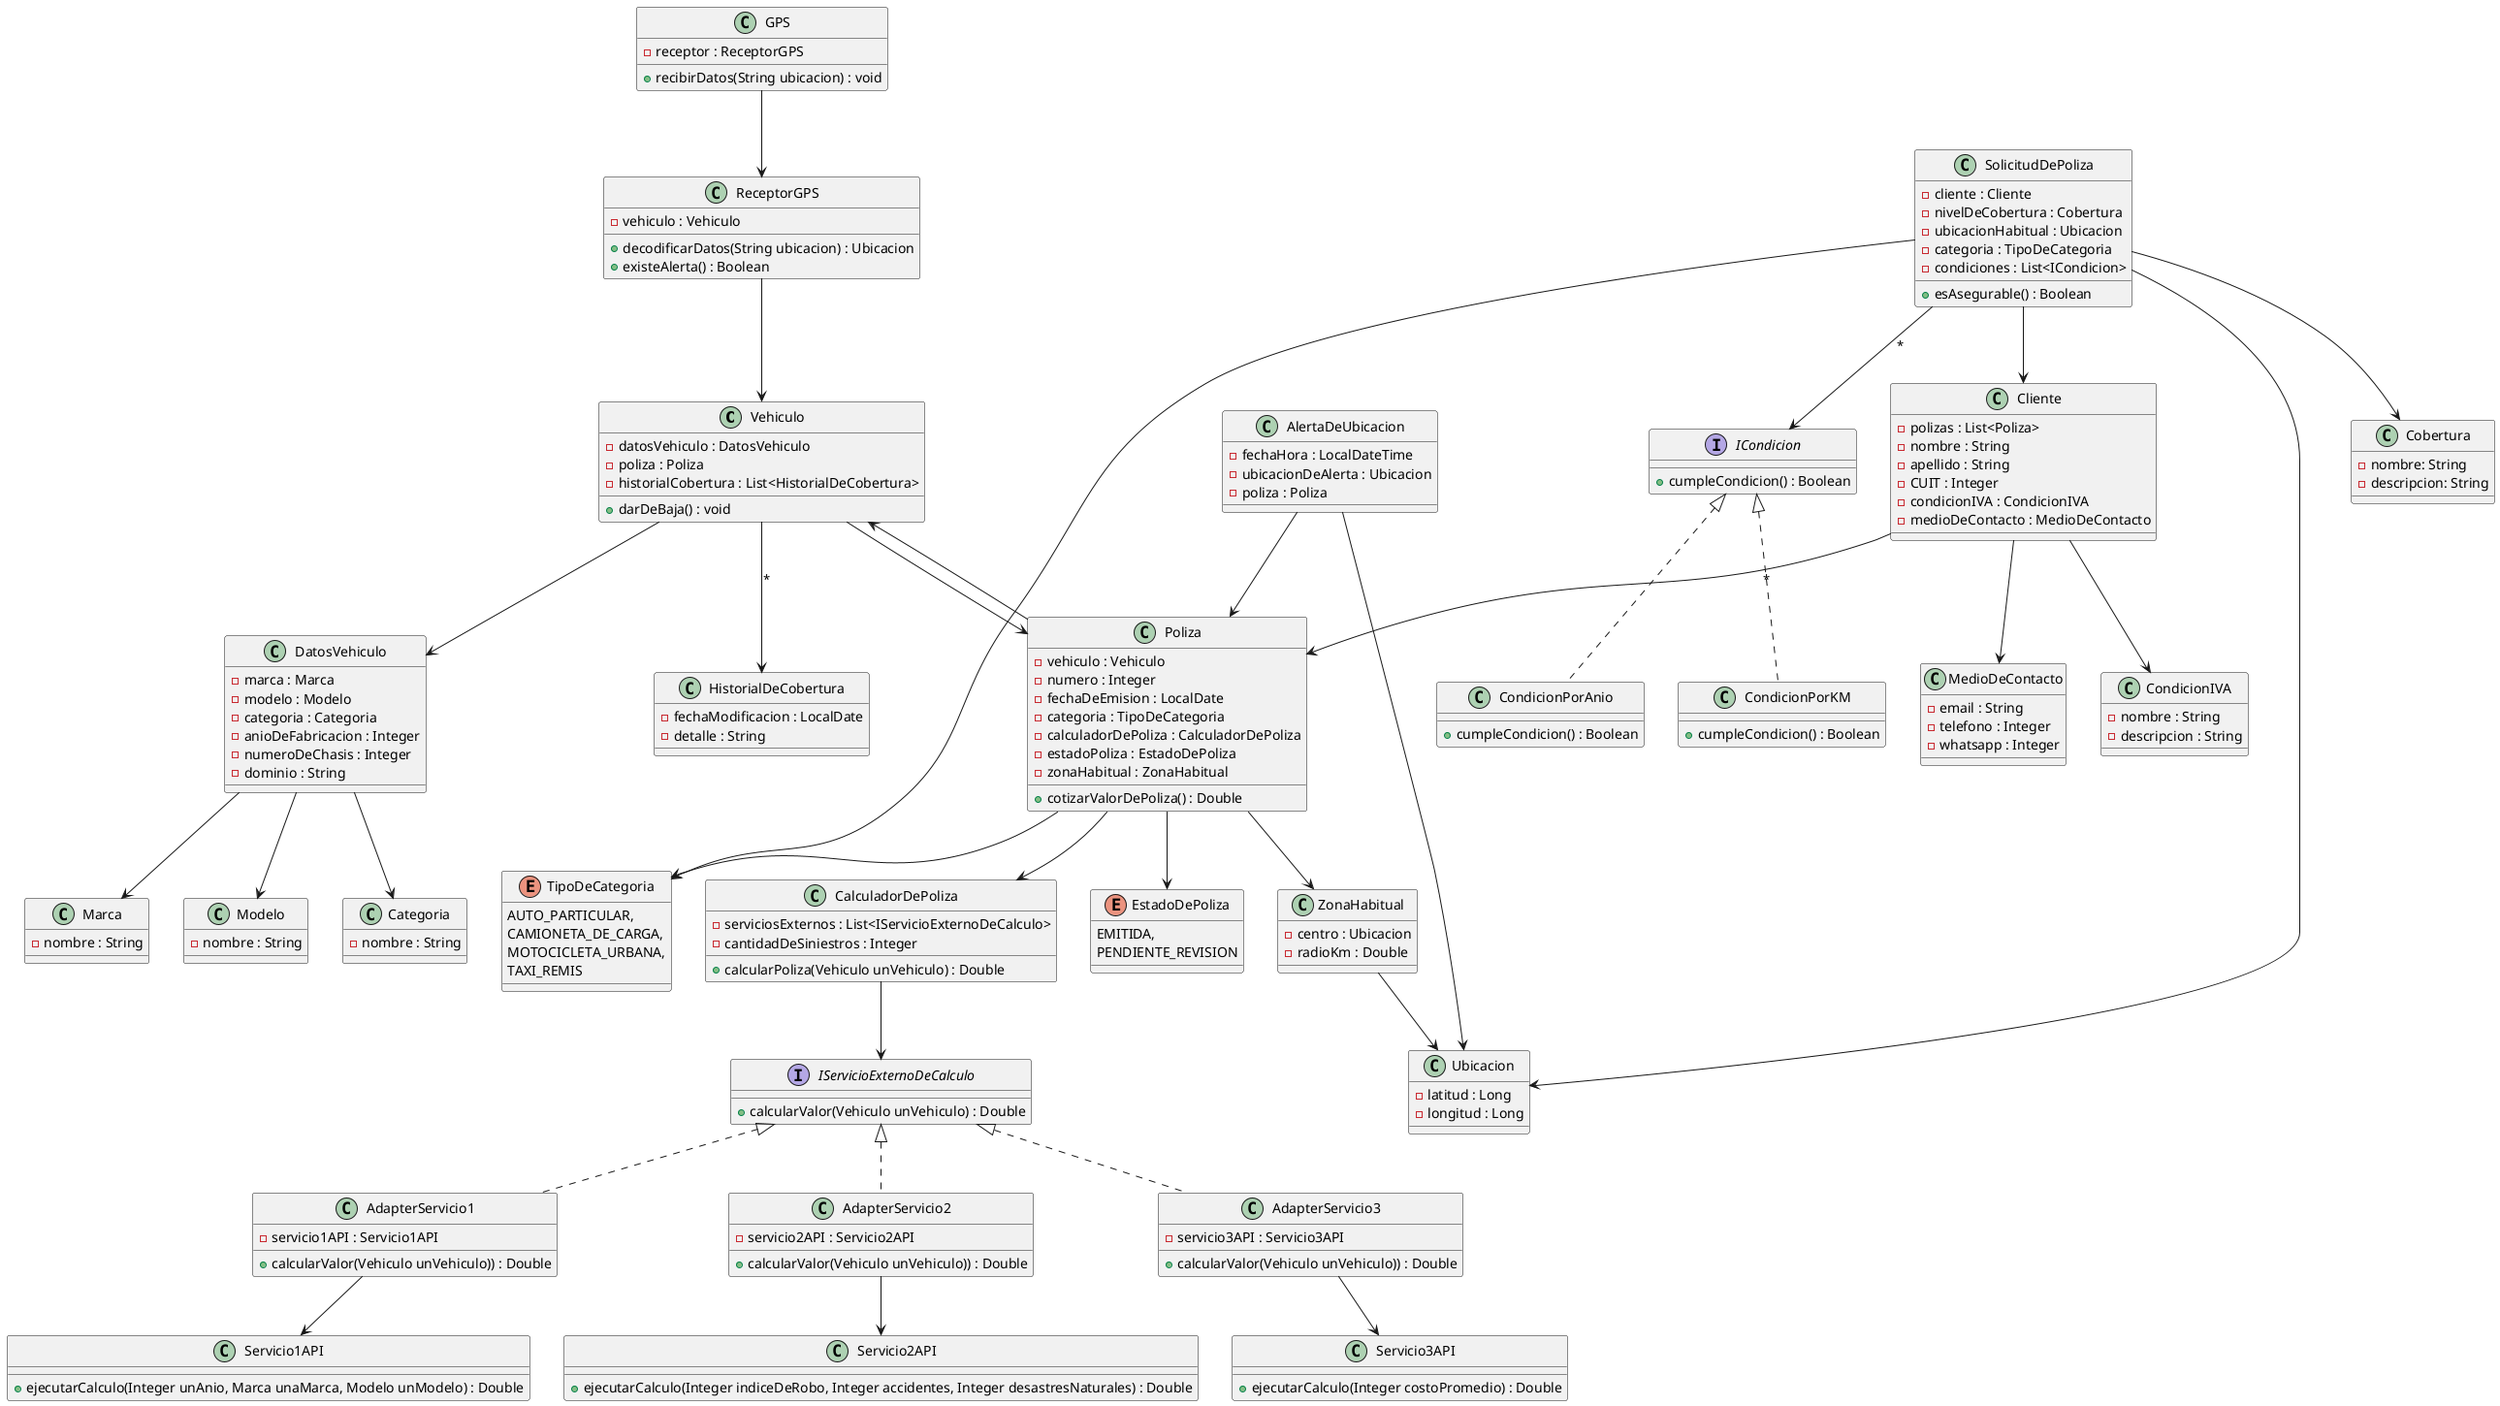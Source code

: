 @startuml

class Vehiculo {
    - datosVehiculo : DatosVehiculo
    - poliza : Poliza
    - historialCobertura : List<HistorialDeCobertura>

    + darDeBaja() : void
}

class DatosVehiculo {
    - marca : Marca
    - modelo : Modelo
    - categoria : Categoria
    - anioDeFabricacion : Integer
    - numeroDeChasis : Integer
    - dominio : String
}

class Marca {
    - nombre : String
}

class Modelo {
    - nombre : String
}

class Categoria {
    - nombre : String
}

class Poliza {
    - vehiculo : Vehiculo
    - numero : Integer
    - fechaDeEmision : LocalDate
    - categoria : TipoDeCategoria
    - calculadorDePoliza : CalculadorDePoliza
    - estadoPoliza : EstadoDePoliza
    - zonaHabitual : ZonaHabitual

    + cotizarValorDePoliza() : Double
}

enum EstadoDePoliza {
    EMITIDA,
    PENDIENTE_REVISION
}

class HistorialDeCobertura {
    - fechaModificacion : LocalDate
    - detalle : String
}

enum TipoDeCategoria {
    AUTO_PARTICULAR,
    CAMIONETA_DE_CARGA,
    MOTOCICLETA_URBANA,
    TAXI_REMIS
}

class Cliente {
    - polizas : List<Poliza>
    - nombre : String
    - apellido : String
    - CUIT : Integer
    - condicionIVA : CondicionIVA
    - medioDeContacto : MedioDeContacto
}

class CondicionIVA {
    - nombre : String
    - descripcion : String
}

class MedioDeContacto {
    - email : String
    - telefono : Integer
    - whatsapp : Integer
}

class SolicitudDePoliza {
    - cliente : Cliente
    - nivelDeCobertura : Cobertura
    - ubicacionHabitual : Ubicacion
    - categoria : TipoDeCategoria
    - condiciones : List<ICondicion>

    + esAsegurable() : Boolean
}

class Cobertura {
    -nombre: String
    -descripcion: String
}

class Ubicacion {
    - latitud : Long
    - longitud : Long
}

class CalculadorDePoliza {
    - serviciosExternos : List<IServicioExternoDeCalculo>
    - cantidadDeSiniestros : Integer

    + calcularPoliza(Vehiculo unVehiculo) : Double
}

interface IServicioExternoDeCalculo {
    + calcularValor(Vehiculo unVehiculo) : Double
}

class AdapterServicio1 implements IServicioExternoDeCalculo {
    - servicio1API : Servicio1API

    + calcularValor(Vehiculo unVehiculo)) : Double
}

class Servicio1API {
    + ejecutarCalculo(Integer unAnio, Marca unaMarca, Modelo unModelo) : Double
}

class AdapterServicio2 implements IServicioExternoDeCalculo {
    - servicio2API : Servicio2API

    + calcularValor(Vehiculo unVehiculo)) : Double
}

class Servicio2API {
    + ejecutarCalculo(Integer indiceDeRobo, Integer accidentes, Integer desastresNaturales) : Double
}

class AdapterServicio3 implements IServicioExternoDeCalculo {
    - servicio3API : Servicio3API

    + calcularValor(Vehiculo unVehiculo)) : Double
}

class Servicio3API {
    + ejecutarCalculo(Integer costoPromedio) : Double
}

interface ICondicion {
    + cumpleCondicion() : Boolean
}

class CondicionPorAnio implements ICondicion {
    + cumpleCondicion() : Boolean
}

class CondicionPorKM implements ICondicion {
    + cumpleCondicion() : Boolean
}

class AlertaDeUbicacion {
    - fechaHora : LocalDateTime
    - ubicacionDeAlerta : Ubicacion
    - poliza : Poliza
}

class ZonaHabitual {
    - centro : Ubicacion
    - radioKm : Double
}

class ReceptorGPS {
    - vehiculo : Vehiculo

    + decodificarDatos(String ubicacion) : Ubicacion
    + existeAlerta() : Boolean
}

class GPS {
    - receptor : ReceptorGPS

    + recibirDatos(String ubicacion) : void
}

Vehiculo --> DatosVehiculo
Vehiculo --> Poliza
Vehiculo --> HistorialDeCobertura : "*"

DatosVehiculo --> Marca
DatosVehiculo --> Modelo
DatosVehiculo --> Categoria

Poliza --> Vehiculo
Poliza --> TipoDeCategoria
Poliza --> CalculadorDePoliza
Poliza --> EstadoDePoliza
Poliza --> ZonaHabitual

ZonaHabitual --> Ubicacion

CalculadorDePoliza --> IServicioExternoDeCalculo

AdapterServicio1 --> Servicio1API
AdapterServicio2 --> Servicio2API
AdapterServicio3 --> Servicio3API

Cliente --> Poliza : "*"
Cliente --> CondicionIVA
Cliente --> MedioDeContacto

SolicitudDePoliza --> Cliente
SolicitudDePoliza --> Cobertura
SolicitudDePoliza --> Ubicacion
SolicitudDePoliza --> TipoDeCategoria
SolicitudDePoliza --> ICondicion : "*"

AlertaDeUbicacion --> Poliza
AlertaDeUbicacion --> Ubicacion

GPS --> ReceptorGPS

ReceptorGPS --> Vehiculo

@enduml
